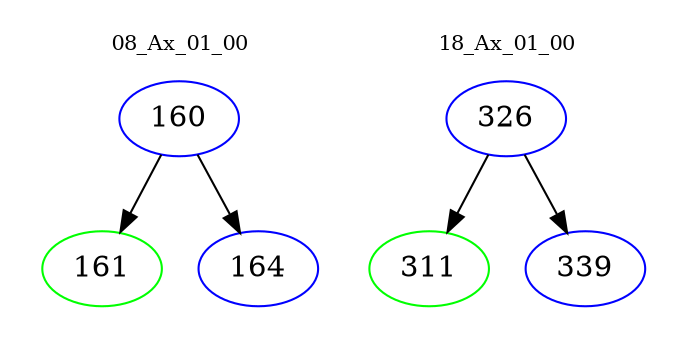 digraph{
subgraph cluster_0 {
color = white
label = "08_Ax_01_00";
fontsize=10;
T0_160 [label="160", color="blue"]
T0_160 -> T0_161 [color="black"]
T0_161 [label="161", color="green"]
T0_160 -> T0_164 [color="black"]
T0_164 [label="164", color="blue"]
}
subgraph cluster_1 {
color = white
label = "18_Ax_01_00";
fontsize=10;
T1_326 [label="326", color="blue"]
T1_326 -> T1_311 [color="black"]
T1_311 [label="311", color="green"]
T1_326 -> T1_339 [color="black"]
T1_339 [label="339", color="blue"]
}
}
